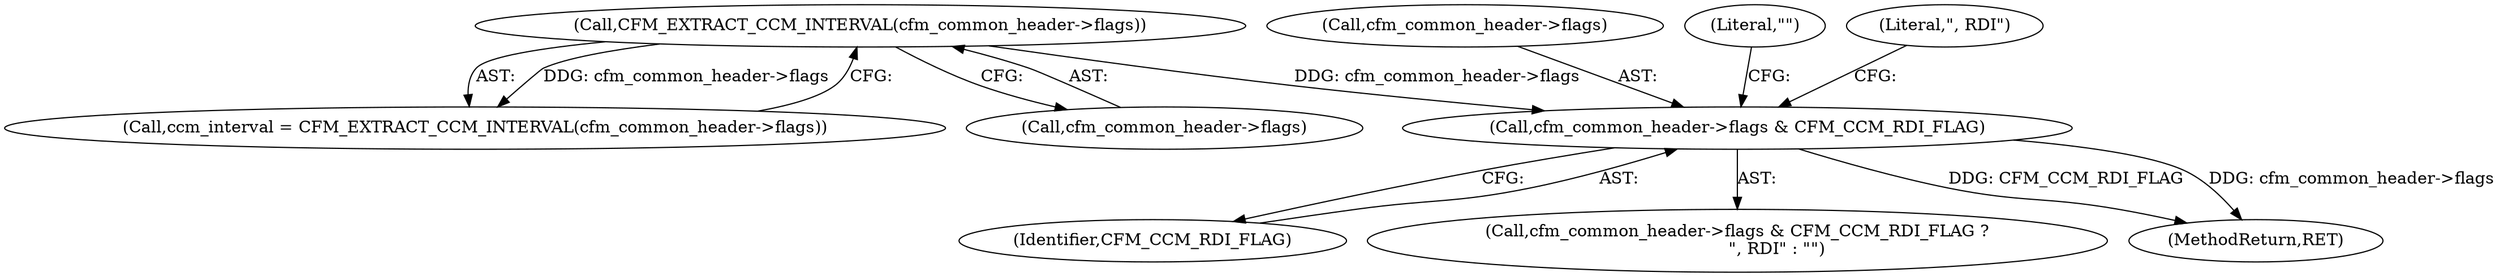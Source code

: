 digraph "0_tcpdump_5d340a5ca6e420a70297cdbdf777333f18bfdab7_0@pointer" {
"1000322" [label="(Call,cfm_common_header->flags & CFM_CCM_RDI_FLAG)"];
"1000310" [label="(Call,CFM_EXTRACT_CCM_INTERVAL(cfm_common_header->flags))"];
"1000326" [label="(Identifier,CFM_CCM_RDI_FLAG)"];
"1000310" [label="(Call,CFM_EXTRACT_CCM_INTERVAL(cfm_common_header->flags))"];
"1000322" [label="(Call,cfm_common_header->flags & CFM_CCM_RDI_FLAG)"];
"1000308" [label="(Call,ccm_interval = CFM_EXTRACT_CCM_INTERVAL(cfm_common_header->flags))"];
"1000321" [label="(Call,cfm_common_header->flags & CFM_CCM_RDI_FLAG ?\n               \", RDI\" : \"\")"];
"1000311" [label="(Call,cfm_common_header->flags)"];
"1001229" [label="(MethodReturn,RET)"];
"1000323" [label="(Call,cfm_common_header->flags)"];
"1000328" [label="(Literal,\"\")"];
"1000327" [label="(Literal,\", RDI\")"];
"1000322" -> "1000321"  [label="AST: "];
"1000322" -> "1000326"  [label="CFG: "];
"1000323" -> "1000322"  [label="AST: "];
"1000326" -> "1000322"  [label="AST: "];
"1000327" -> "1000322"  [label="CFG: "];
"1000328" -> "1000322"  [label="CFG: "];
"1000322" -> "1001229"  [label="DDG: CFM_CCM_RDI_FLAG"];
"1000322" -> "1001229"  [label="DDG: cfm_common_header->flags"];
"1000310" -> "1000322"  [label="DDG: cfm_common_header->flags"];
"1000310" -> "1000308"  [label="AST: "];
"1000310" -> "1000311"  [label="CFG: "];
"1000311" -> "1000310"  [label="AST: "];
"1000308" -> "1000310"  [label="CFG: "];
"1000310" -> "1000308"  [label="DDG: cfm_common_header->flags"];
}
